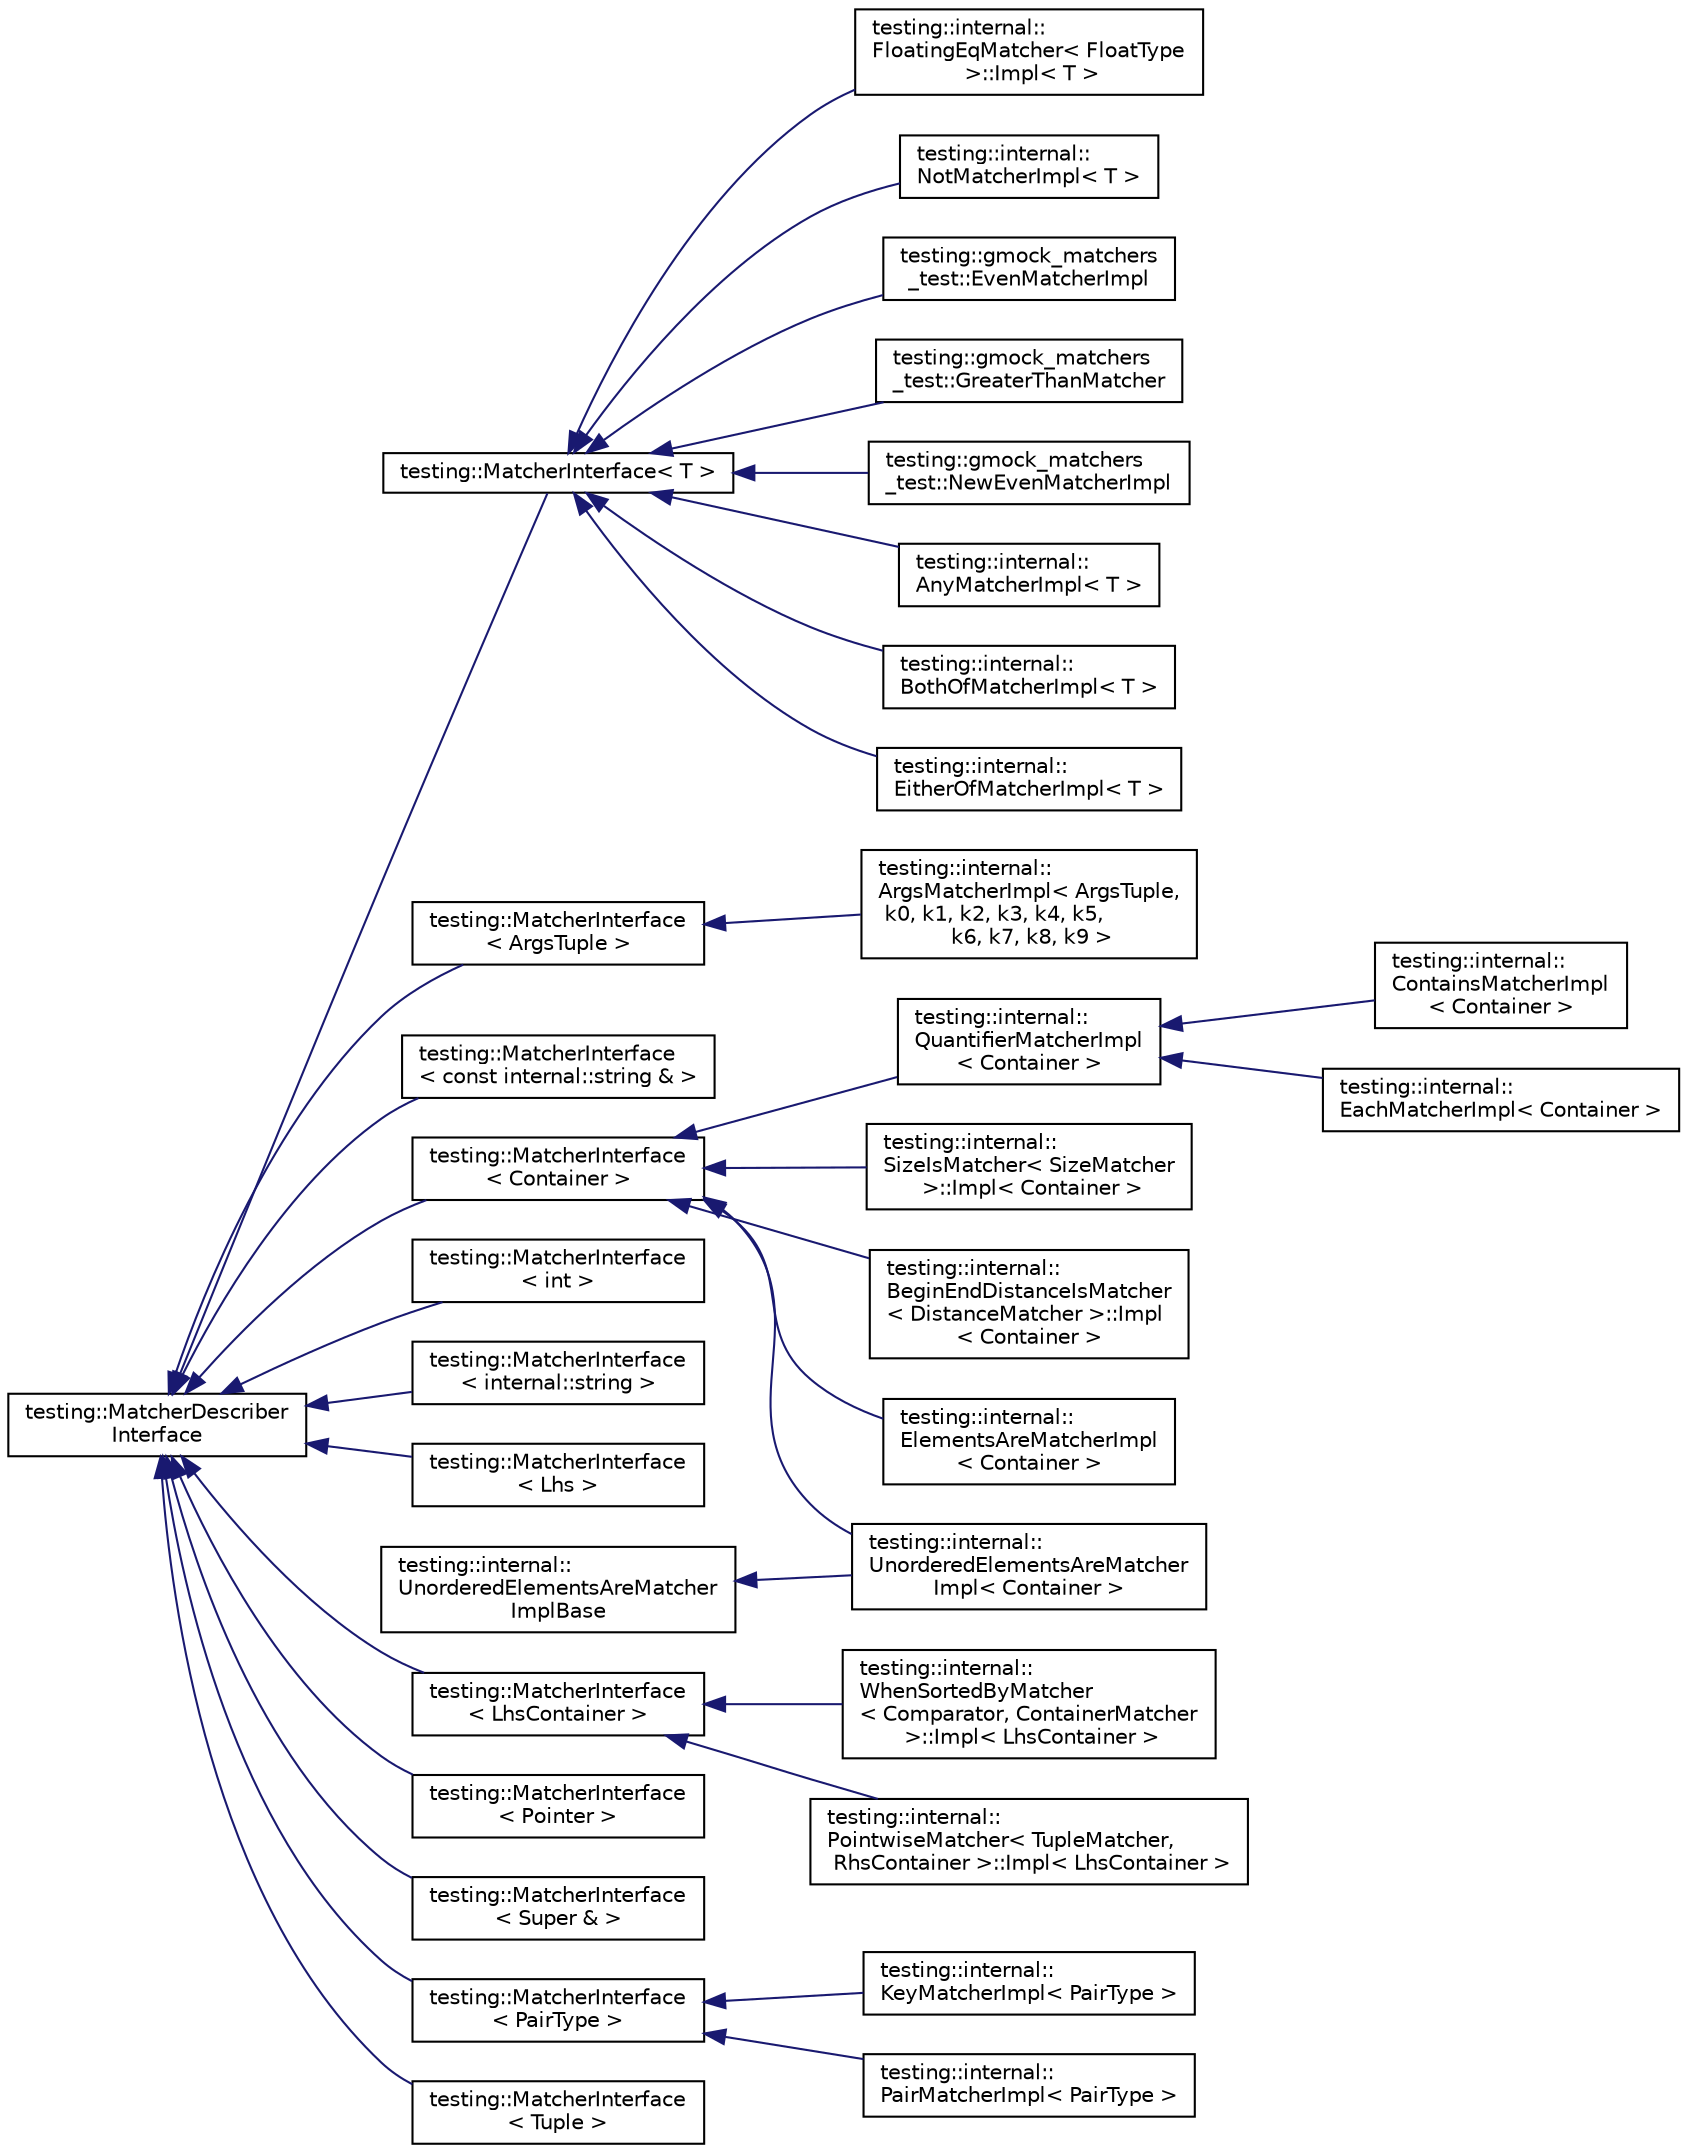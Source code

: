 digraph "Graphical Class Hierarchy"
{
  edge [fontname="Helvetica",fontsize="10",labelfontname="Helvetica",labelfontsize="10"];
  node [fontname="Helvetica",fontsize="10",shape=record];
  rankdir="LR";
  Node1 [label="testing::MatcherDescriber\lInterface",height=0.2,width=0.4,color="black", fillcolor="white", style="filled",URL="$classtesting_1_1_matcher_describer_interface.html"];
  Node1 -> Node2 [dir="back",color="midnightblue",fontsize="10",style="solid",fontname="Helvetica"];
  Node2 [label="testing::MatcherInterface\l\< ArgsTuple \>",height=0.2,width=0.4,color="black", fillcolor="white", style="filled",URL="$classtesting_1_1_matcher_interface.html"];
  Node2 -> Node3 [dir="back",color="midnightblue",fontsize="10",style="solid",fontname="Helvetica"];
  Node3 [label="testing::internal::\lArgsMatcherImpl\< ArgsTuple,\l k0, k1, k2, k3, k4, k5,\l k6, k7, k8, k9 \>",height=0.2,width=0.4,color="black", fillcolor="white", style="filled",URL="$classtesting_1_1internal_1_1_args_matcher_impl.html"];
  Node1 -> Node4 [dir="back",color="midnightblue",fontsize="10",style="solid",fontname="Helvetica"];
  Node4 [label="testing::MatcherInterface\l\< const internal::string & \>",height=0.2,width=0.4,color="black", fillcolor="white", style="filled",URL="$classtesting_1_1_matcher_interface.html"];
  Node1 -> Node5 [dir="back",color="midnightblue",fontsize="10",style="solid",fontname="Helvetica"];
  Node5 [label="testing::MatcherInterface\l\< Container \>",height=0.2,width=0.4,color="black", fillcolor="white", style="filled",URL="$classtesting_1_1_matcher_interface.html"];
  Node5 -> Node6 [dir="back",color="midnightblue",fontsize="10",style="solid",fontname="Helvetica"];
  Node6 [label="testing::internal::\lBeginEndDistanceIsMatcher\l\< DistanceMatcher \>::Impl\l\< Container \>",height=0.2,width=0.4,color="black", fillcolor="white", style="filled",URL="$classtesting_1_1internal_1_1_begin_end_distance_is_matcher_1_1_impl.html"];
  Node5 -> Node7 [dir="back",color="midnightblue",fontsize="10",style="solid",fontname="Helvetica"];
  Node7 [label="testing::internal::\lElementsAreMatcherImpl\l\< Container \>",height=0.2,width=0.4,color="black", fillcolor="white", style="filled",URL="$classtesting_1_1internal_1_1_elements_are_matcher_impl.html"];
  Node5 -> Node8 [dir="back",color="midnightblue",fontsize="10",style="solid",fontname="Helvetica"];
  Node8 [label="testing::internal::\lQuantifierMatcherImpl\l\< Container \>",height=0.2,width=0.4,color="black", fillcolor="white", style="filled",URL="$classtesting_1_1internal_1_1_quantifier_matcher_impl.html"];
  Node8 -> Node9 [dir="back",color="midnightblue",fontsize="10",style="solid",fontname="Helvetica"];
  Node9 [label="testing::internal::\lContainsMatcherImpl\l\< Container \>",height=0.2,width=0.4,color="black", fillcolor="white", style="filled",URL="$classtesting_1_1internal_1_1_contains_matcher_impl.html"];
  Node8 -> Node10 [dir="back",color="midnightblue",fontsize="10",style="solid",fontname="Helvetica"];
  Node10 [label="testing::internal::\lEachMatcherImpl\< Container \>",height=0.2,width=0.4,color="black", fillcolor="white", style="filled",URL="$classtesting_1_1internal_1_1_each_matcher_impl.html"];
  Node5 -> Node11 [dir="back",color="midnightblue",fontsize="10",style="solid",fontname="Helvetica"];
  Node11 [label="testing::internal::\lSizeIsMatcher\< SizeMatcher\l \>::Impl\< Container \>",height=0.2,width=0.4,color="black", fillcolor="white", style="filled",URL="$classtesting_1_1internal_1_1_size_is_matcher_1_1_impl.html"];
  Node5 -> Node12 [dir="back",color="midnightblue",fontsize="10",style="solid",fontname="Helvetica"];
  Node12 [label="testing::internal::\lUnorderedElementsAreMatcher\lImpl\< Container \>",height=0.2,width=0.4,color="black", fillcolor="white", style="filled",URL="$classtesting_1_1internal_1_1_unordered_elements_are_matcher_impl.html"];
  Node1 -> Node13 [dir="back",color="midnightblue",fontsize="10",style="solid",fontname="Helvetica"];
  Node13 [label="testing::MatcherInterface\l\< int \>",height=0.2,width=0.4,color="black", fillcolor="white", style="filled",URL="$classtesting_1_1_matcher_interface.html"];
  Node1 -> Node14 [dir="back",color="midnightblue",fontsize="10",style="solid",fontname="Helvetica"];
  Node14 [label="testing::MatcherInterface\l\< internal::string \>",height=0.2,width=0.4,color="black", fillcolor="white", style="filled",URL="$classtesting_1_1_matcher_interface.html"];
  Node1 -> Node15 [dir="back",color="midnightblue",fontsize="10",style="solid",fontname="Helvetica"];
  Node15 [label="testing::MatcherInterface\l\< Lhs \>",height=0.2,width=0.4,color="black", fillcolor="white", style="filled",URL="$classtesting_1_1_matcher_interface.html"];
  Node1 -> Node16 [dir="back",color="midnightblue",fontsize="10",style="solid",fontname="Helvetica"];
  Node16 [label="testing::MatcherInterface\l\< LhsContainer \>",height=0.2,width=0.4,color="black", fillcolor="white", style="filled",URL="$classtesting_1_1_matcher_interface.html"];
  Node16 -> Node17 [dir="back",color="midnightblue",fontsize="10",style="solid",fontname="Helvetica"];
  Node17 [label="testing::internal::\lPointwiseMatcher\< TupleMatcher,\l RhsContainer \>::Impl\< LhsContainer \>",height=0.2,width=0.4,color="black", fillcolor="white", style="filled",URL="$classtesting_1_1internal_1_1_pointwise_matcher_1_1_impl.html"];
  Node16 -> Node18 [dir="back",color="midnightblue",fontsize="10",style="solid",fontname="Helvetica"];
  Node18 [label="testing::internal::\lWhenSortedByMatcher\l\< Comparator, ContainerMatcher\l \>::Impl\< LhsContainer \>",height=0.2,width=0.4,color="black", fillcolor="white", style="filled",URL="$classtesting_1_1internal_1_1_when_sorted_by_matcher_1_1_impl.html"];
  Node1 -> Node19 [dir="back",color="midnightblue",fontsize="10",style="solid",fontname="Helvetica"];
  Node19 [label="testing::MatcherInterface\l\< PairType \>",height=0.2,width=0.4,color="black", fillcolor="white", style="filled",URL="$classtesting_1_1_matcher_interface.html"];
  Node19 -> Node20 [dir="back",color="midnightblue",fontsize="10",style="solid",fontname="Helvetica"];
  Node20 [label="testing::internal::\lKeyMatcherImpl\< PairType \>",height=0.2,width=0.4,color="black", fillcolor="white", style="filled",URL="$classtesting_1_1internal_1_1_key_matcher_impl.html"];
  Node19 -> Node21 [dir="back",color="midnightblue",fontsize="10",style="solid",fontname="Helvetica"];
  Node21 [label="testing::internal::\lPairMatcherImpl\< PairType \>",height=0.2,width=0.4,color="black", fillcolor="white", style="filled",URL="$classtesting_1_1internal_1_1_pair_matcher_impl.html"];
  Node1 -> Node22 [dir="back",color="midnightblue",fontsize="10",style="solid",fontname="Helvetica"];
  Node22 [label="testing::MatcherInterface\l\< Pointer \>",height=0.2,width=0.4,color="black", fillcolor="white", style="filled",URL="$classtesting_1_1_matcher_interface.html"];
  Node1 -> Node23 [dir="back",color="midnightblue",fontsize="10",style="solid",fontname="Helvetica"];
  Node23 [label="testing::MatcherInterface\l\< Super & \>",height=0.2,width=0.4,color="black", fillcolor="white", style="filled",URL="$classtesting_1_1_matcher_interface.html"];
  Node1 -> Node24 [dir="back",color="midnightblue",fontsize="10",style="solid",fontname="Helvetica"];
  Node24 [label="testing::MatcherInterface\l\< Tuple \>",height=0.2,width=0.4,color="black", fillcolor="white", style="filled",URL="$classtesting_1_1_matcher_interface.html"];
  Node1 -> Node25 [dir="back",color="midnightblue",fontsize="10",style="solid",fontname="Helvetica"];
  Node25 [label="testing::MatcherInterface\< T \>",height=0.2,width=0.4,color="black", fillcolor="white", style="filled",URL="$classtesting_1_1_matcher_interface.html"];
  Node25 -> Node26 [dir="back",color="midnightblue",fontsize="10",style="solid",fontname="Helvetica"];
  Node26 [label="testing::gmock_matchers\l_test::EvenMatcherImpl",height=0.2,width=0.4,color="black", fillcolor="white", style="filled",URL="$classtesting_1_1gmock__matchers__test_1_1_even_matcher_impl.html"];
  Node25 -> Node27 [dir="back",color="midnightblue",fontsize="10",style="solid",fontname="Helvetica"];
  Node27 [label="testing::gmock_matchers\l_test::GreaterThanMatcher",height=0.2,width=0.4,color="black", fillcolor="white", style="filled",URL="$classtesting_1_1gmock__matchers__test_1_1_greater_than_matcher.html"];
  Node25 -> Node28 [dir="back",color="midnightblue",fontsize="10",style="solid",fontname="Helvetica"];
  Node28 [label="testing::gmock_matchers\l_test::NewEvenMatcherImpl",height=0.2,width=0.4,color="black", fillcolor="white", style="filled",URL="$classtesting_1_1gmock__matchers__test_1_1_new_even_matcher_impl.html"];
  Node25 -> Node29 [dir="back",color="midnightblue",fontsize="10",style="solid",fontname="Helvetica"];
  Node29 [label="testing::internal::\lAnyMatcherImpl\< T \>",height=0.2,width=0.4,color="black", fillcolor="white", style="filled",URL="$classtesting_1_1internal_1_1_any_matcher_impl.html"];
  Node25 -> Node30 [dir="back",color="midnightblue",fontsize="10",style="solid",fontname="Helvetica"];
  Node30 [label="testing::internal::\lBothOfMatcherImpl\< T \>",height=0.2,width=0.4,color="black", fillcolor="white", style="filled",URL="$classtesting_1_1internal_1_1_both_of_matcher_impl.html"];
  Node25 -> Node31 [dir="back",color="midnightblue",fontsize="10",style="solid",fontname="Helvetica"];
  Node31 [label="testing::internal::\lEitherOfMatcherImpl\< T \>",height=0.2,width=0.4,color="black", fillcolor="white", style="filled",URL="$classtesting_1_1internal_1_1_either_of_matcher_impl.html"];
  Node25 -> Node32 [dir="back",color="midnightblue",fontsize="10",style="solid",fontname="Helvetica"];
  Node32 [label="testing::internal::\lFloatingEqMatcher\< FloatType\l \>::Impl\< T \>",height=0.2,width=0.4,color="black", fillcolor="white", style="filled",URL="$classtesting_1_1internal_1_1_floating_eq_matcher_1_1_impl.html"];
  Node25 -> Node33 [dir="back",color="midnightblue",fontsize="10",style="solid",fontname="Helvetica"];
  Node33 [label="testing::internal::\lNotMatcherImpl\< T \>",height=0.2,width=0.4,color="black", fillcolor="white", style="filled",URL="$classtesting_1_1internal_1_1_not_matcher_impl.html"];
  Node34 [label="testing::internal::\lUnorderedElementsAreMatcher\lImplBase",height=0.2,width=0.4,color="black", fillcolor="white", style="filled",URL="$classtesting_1_1internal_1_1_unordered_elements_are_matcher_impl_base.html"];
  Node34 -> Node12 [dir="back",color="midnightblue",fontsize="10",style="solid",fontname="Helvetica"];
}
